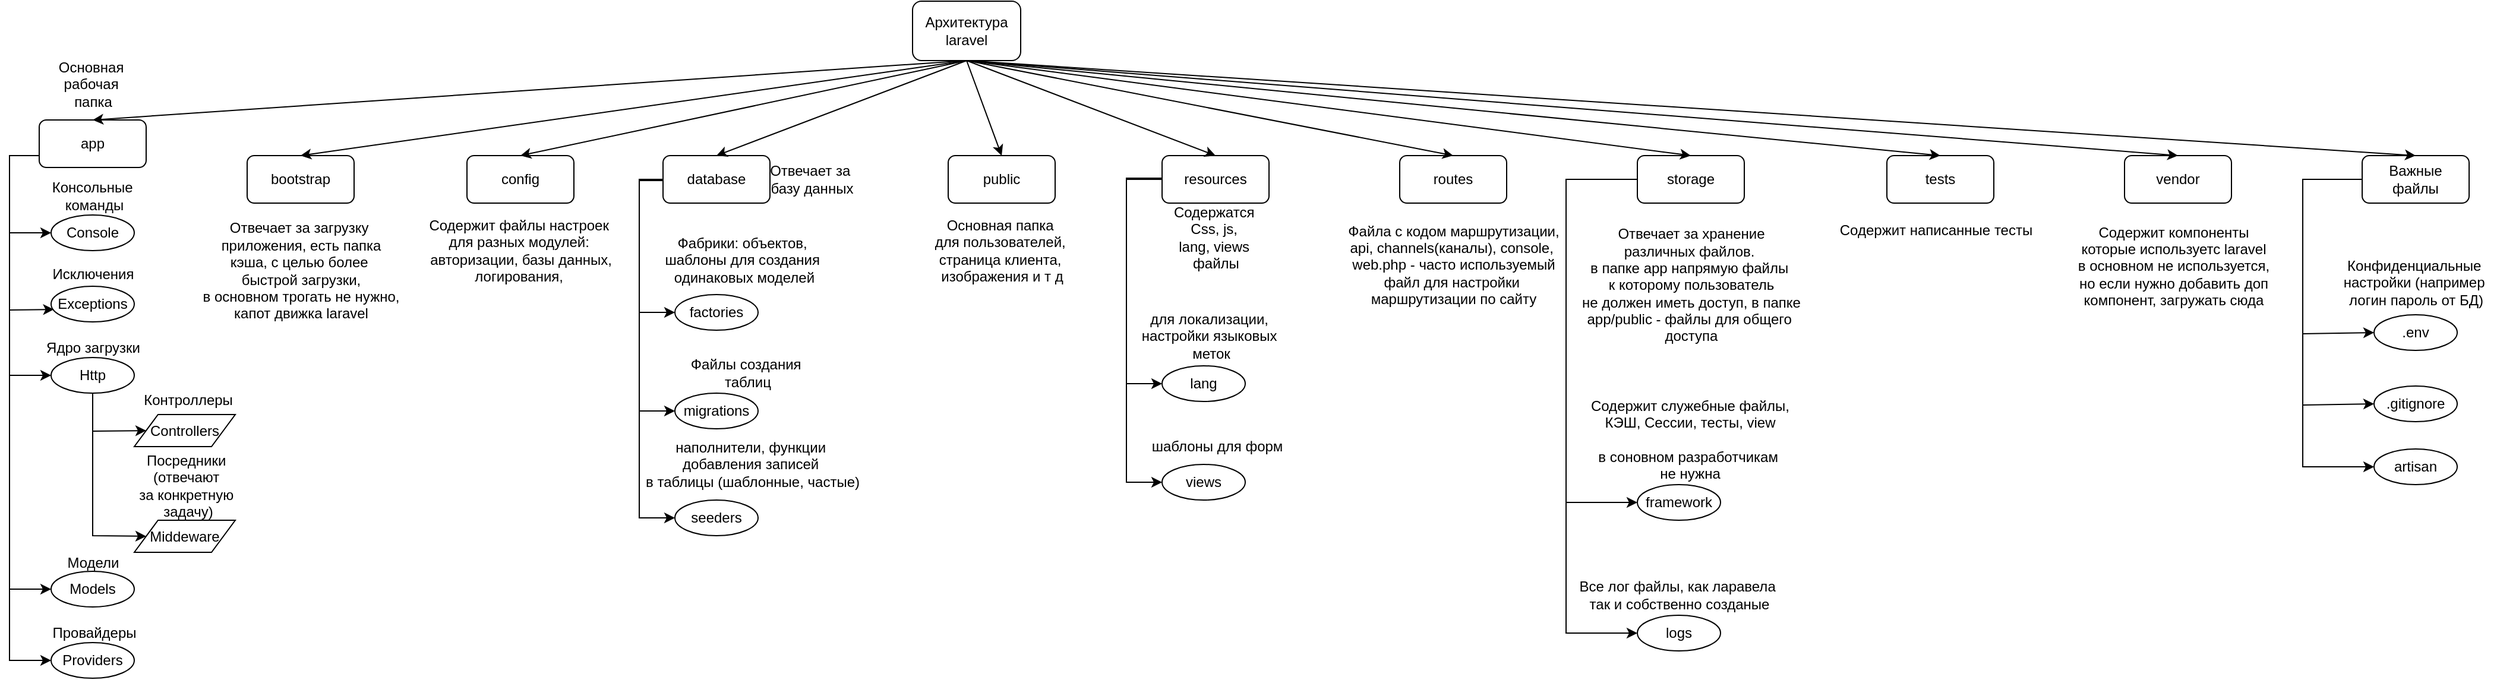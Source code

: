 <mxfile version="24.7.17">
  <diagram name="Страница — 1" id="hL0qGi1R1gpffxT7j02T">
    <mxGraphModel dx="3660" dy="2760" grid="1" gridSize="10" guides="1" tooltips="1" connect="1" arrows="1" fold="1" page="1" pageScale="1" pageWidth="2500" pageHeight="2000" math="0" shadow="0">
      <root>
        <mxCell id="0" />
        <mxCell id="1" parent="0" />
        <mxCell id="d-NMwMrNT_UTwfOjtSoj-1" value="Архитектура laravel" style="rounded=1;whiteSpace=wrap;html=1;rotation=0;" vertex="1" parent="1">
          <mxGeometry x="810" y="20" width="91" height="50" as="geometry" />
        </mxCell>
        <mxCell id="d-NMwMrNT_UTwfOjtSoj-2" value="app" style="rounded=1;whiteSpace=wrap;html=1;" vertex="1" parent="1">
          <mxGeometry x="75" y="120" width="90" height="40" as="geometry" />
        </mxCell>
        <mxCell id="d-NMwMrNT_UTwfOjtSoj-3" value="Основная&amp;nbsp;&lt;div&gt;рабочая&amp;nbsp;&lt;div&gt;папка&lt;/div&gt;&lt;/div&gt;" style="text;html=1;align=center;verticalAlign=middle;resizable=0;points=[];autosize=1;strokeColor=none;fillColor=none;" vertex="1" parent="1">
          <mxGeometry x="80" y="60" width="80" height="60" as="geometry" />
        </mxCell>
        <mxCell id="d-NMwMrNT_UTwfOjtSoj-4" value="Console" style="ellipse;whiteSpace=wrap;html=1;" vertex="1" parent="1">
          <mxGeometry x="85" y="200" width="70" height="30" as="geometry" />
        </mxCell>
        <mxCell id="d-NMwMrNT_UTwfOjtSoj-5" value="Консольные&amp;nbsp;&lt;div&gt;команды&lt;/div&gt;" style="text;html=1;align=center;verticalAlign=middle;resizable=0;points=[];autosize=1;strokeColor=none;fillColor=none;" vertex="1" parent="1">
          <mxGeometry x="76" y="164" width="90" height="40" as="geometry" />
        </mxCell>
        <mxCell id="d-NMwMrNT_UTwfOjtSoj-6" value="Exceptions" style="ellipse;whiteSpace=wrap;html=1;" vertex="1" parent="1">
          <mxGeometry x="85" y="260" width="70" height="30" as="geometry" />
        </mxCell>
        <mxCell id="d-NMwMrNT_UTwfOjtSoj-7" value="Http" style="ellipse;whiteSpace=wrap;html=1;" vertex="1" parent="1">
          <mxGeometry x="85" y="320" width="70" height="30" as="geometry" />
        </mxCell>
        <mxCell id="d-NMwMrNT_UTwfOjtSoj-8" value="Models" style="ellipse;whiteSpace=wrap;html=1;" vertex="1" parent="1">
          <mxGeometry x="85" y="500" width="70" height="30" as="geometry" />
        </mxCell>
        <mxCell id="d-NMwMrNT_UTwfOjtSoj-9" value="Providers" style="ellipse;whiteSpace=wrap;html=1;" vertex="1" parent="1">
          <mxGeometry x="85" y="560" width="70" height="30" as="geometry" />
        </mxCell>
        <mxCell id="d-NMwMrNT_UTwfOjtSoj-10" value="" style="endArrow=classic;html=1;rounded=0;exitX=0;exitY=0.75;exitDx=0;exitDy=0;entryX=0;entryY=0.5;entryDx=0;entryDy=0;" edge="1" parent="1" source="d-NMwMrNT_UTwfOjtSoj-2" target="d-NMwMrNT_UTwfOjtSoj-4">
          <mxGeometry width="50" height="50" relative="1" as="geometry">
            <mxPoint x="30" y="300" as="sourcePoint" />
            <mxPoint x="80" y="250" as="targetPoint" />
            <Array as="points">
              <mxPoint x="50" y="150" />
              <mxPoint x="50" y="215" />
            </Array>
          </mxGeometry>
        </mxCell>
        <mxCell id="d-NMwMrNT_UTwfOjtSoj-11" value="" style="endArrow=classic;html=1;rounded=0;exitX=0;exitY=0.75;exitDx=0;exitDy=0;entryX=0.033;entryY=0.652;entryDx=0;entryDy=0;entryPerimeter=0;" edge="1" parent="1" source="d-NMwMrNT_UTwfOjtSoj-2" target="d-NMwMrNT_UTwfOjtSoj-6">
          <mxGeometry width="50" height="50" relative="1" as="geometry">
            <mxPoint x="50" y="210" as="sourcePoint" />
            <mxPoint x="80" y="250" as="targetPoint" />
            <Array as="points">
              <mxPoint x="50" y="150" />
              <mxPoint x="50" y="280" />
            </Array>
          </mxGeometry>
        </mxCell>
        <mxCell id="d-NMwMrNT_UTwfOjtSoj-12" value="" style="endArrow=classic;html=1;rounded=0;exitX=0;exitY=0.75;exitDx=0;exitDy=0;entryX=0;entryY=0.5;entryDx=0;entryDy=0;" edge="1" parent="1" target="d-NMwMrNT_UTwfOjtSoj-7">
          <mxGeometry width="50" height="50" relative="1" as="geometry">
            <mxPoint x="75" y="150" as="sourcePoint" />
            <mxPoint x="87" y="280" as="targetPoint" />
            <Array as="points">
              <mxPoint x="50" y="150" />
              <mxPoint x="50" y="280" />
              <mxPoint x="50" y="335" />
            </Array>
          </mxGeometry>
        </mxCell>
        <mxCell id="d-NMwMrNT_UTwfOjtSoj-13" value="" style="endArrow=classic;html=1;rounded=0;exitX=0;exitY=0.75;exitDx=0;exitDy=0;entryX=0;entryY=0.5;entryDx=0;entryDy=0;" edge="1" parent="1" target="d-NMwMrNT_UTwfOjtSoj-8">
          <mxGeometry width="50" height="50" relative="1" as="geometry">
            <mxPoint x="75" y="150" as="sourcePoint" />
            <mxPoint x="85" y="335" as="targetPoint" />
            <Array as="points">
              <mxPoint x="50" y="150" />
              <mxPoint x="50" y="280" />
              <mxPoint x="50" y="335" />
              <mxPoint x="50" y="395" />
              <mxPoint x="50" y="515" />
            </Array>
          </mxGeometry>
        </mxCell>
        <mxCell id="d-NMwMrNT_UTwfOjtSoj-14" value="" style="endArrow=classic;html=1;rounded=0;exitX=0;exitY=0.75;exitDx=0;exitDy=0;entryX=0;entryY=0.5;entryDx=0;entryDy=0;" edge="1" parent="1" target="d-NMwMrNT_UTwfOjtSoj-9">
          <mxGeometry width="50" height="50" relative="1" as="geometry">
            <mxPoint x="75" y="150" as="sourcePoint" />
            <mxPoint x="85" y="335" as="targetPoint" />
            <Array as="points">
              <mxPoint x="50" y="150" />
              <mxPoint x="50" y="280" />
              <mxPoint x="50" y="335" />
              <mxPoint x="50" y="575" />
            </Array>
          </mxGeometry>
        </mxCell>
        <mxCell id="d-NMwMrNT_UTwfOjtSoj-16" value="" style="endArrow=classic;html=1;rounded=0;exitX=0.5;exitY=1;exitDx=0;exitDy=0;entryX=0.5;entryY=0;entryDx=0;entryDy=0;" edge="1" parent="1" source="d-NMwMrNT_UTwfOjtSoj-1" target="d-NMwMrNT_UTwfOjtSoj-2">
          <mxGeometry width="50" height="50" relative="1" as="geometry">
            <mxPoint x="90" y="310" as="sourcePoint" />
            <mxPoint x="140" y="260" as="targetPoint" />
          </mxGeometry>
        </mxCell>
        <mxCell id="d-NMwMrNT_UTwfOjtSoj-17" value="Исключения" style="text;html=1;align=center;verticalAlign=middle;resizable=0;points=[];autosize=1;strokeColor=none;fillColor=none;" vertex="1" parent="1">
          <mxGeometry x="75" y="235" width="90" height="30" as="geometry" />
        </mxCell>
        <mxCell id="d-NMwMrNT_UTwfOjtSoj-18" value="Ядро загрузки" style="text;html=1;align=center;verticalAlign=middle;resizable=0;points=[];autosize=1;strokeColor=none;fillColor=none;" vertex="1" parent="1">
          <mxGeometry x="70" y="297" width="100" height="30" as="geometry" />
        </mxCell>
        <mxCell id="d-NMwMrNT_UTwfOjtSoj-19" value="Модели" style="text;html=1;align=center;verticalAlign=middle;resizable=0;points=[];autosize=1;strokeColor=none;fillColor=none;" vertex="1" parent="1">
          <mxGeometry x="90" y="478" width="60" height="30" as="geometry" />
        </mxCell>
        <mxCell id="d-NMwMrNT_UTwfOjtSoj-20" value="Провайдеры" style="text;html=1;align=center;verticalAlign=middle;resizable=0;points=[];autosize=1;strokeColor=none;fillColor=none;" vertex="1" parent="1">
          <mxGeometry x="76" y="537" width="90" height="30" as="geometry" />
        </mxCell>
        <mxCell id="d-NMwMrNT_UTwfOjtSoj-21" value="Controllers" style="shape=parallelogram;perimeter=parallelogramPerimeter;whiteSpace=wrap;html=1;fixedSize=1;" vertex="1" parent="1">
          <mxGeometry x="155" y="368" width="85" height="27" as="geometry" />
        </mxCell>
        <mxCell id="d-NMwMrNT_UTwfOjtSoj-22" value="Middeware" style="shape=parallelogram;perimeter=parallelogramPerimeter;whiteSpace=wrap;html=1;fixedSize=1;" vertex="1" parent="1">
          <mxGeometry x="155" y="457" width="85" height="27" as="geometry" />
        </mxCell>
        <mxCell id="d-NMwMrNT_UTwfOjtSoj-23" value="Контроллеры" style="text;html=1;align=center;verticalAlign=middle;resizable=0;points=[];autosize=1;strokeColor=none;fillColor=none;" vertex="1" parent="1">
          <mxGeometry x="155" y="341" width="90" height="30" as="geometry" />
        </mxCell>
        <mxCell id="d-NMwMrNT_UTwfOjtSoj-24" value="Посредники&amp;nbsp;&lt;div&gt;(отвечают&amp;nbsp;&lt;/div&gt;&lt;div&gt;за конкретную&amp;nbsp;&lt;/div&gt;&lt;div&gt;задачу)&lt;/div&gt;" style="text;html=1;align=center;verticalAlign=middle;resizable=0;points=[];autosize=1;strokeColor=none;fillColor=none;" vertex="1" parent="1">
          <mxGeometry x="150" y="393" width="100" height="70" as="geometry" />
        </mxCell>
        <mxCell id="d-NMwMrNT_UTwfOjtSoj-25" value="" style="endArrow=classic;html=1;rounded=0;exitX=0.5;exitY=1;exitDx=0;exitDy=0;entryX=0;entryY=0.5;entryDx=0;entryDy=0;" edge="1" parent="1" source="d-NMwMrNT_UTwfOjtSoj-7" target="d-NMwMrNT_UTwfOjtSoj-21">
          <mxGeometry width="50" height="50" relative="1" as="geometry">
            <mxPoint x="90" y="310" as="sourcePoint" />
            <mxPoint x="140" y="260" as="targetPoint" />
            <Array as="points">
              <mxPoint x="120" y="382" />
            </Array>
          </mxGeometry>
        </mxCell>
        <mxCell id="d-NMwMrNT_UTwfOjtSoj-26" value="" style="endArrow=classic;html=1;rounded=0;entryX=0;entryY=0.5;entryDx=0;entryDy=0;" edge="1" parent="1" target="d-NMwMrNT_UTwfOjtSoj-22">
          <mxGeometry width="50" height="50" relative="1" as="geometry">
            <mxPoint x="120" y="350" as="sourcePoint" />
            <mxPoint x="175" y="392" as="targetPoint" />
            <Array as="points">
              <mxPoint x="120" y="470" />
            </Array>
          </mxGeometry>
        </mxCell>
        <mxCell id="d-NMwMrNT_UTwfOjtSoj-27" value="bootstrap" style="rounded=1;whiteSpace=wrap;html=1;" vertex="1" parent="1">
          <mxGeometry x="250" y="150" width="90" height="40" as="geometry" />
        </mxCell>
        <mxCell id="d-NMwMrNT_UTwfOjtSoj-28" value="Отвечает за загрузку&amp;nbsp;&lt;div&gt;приложения, есть папка&lt;/div&gt;&lt;div&gt;кэша, с целью более&amp;nbsp;&lt;/div&gt;&lt;div&gt;быстрой загрузки,&lt;/div&gt;&lt;div&gt;в основном трогать не нужно,&lt;/div&gt;&lt;div&gt;капот движка laravel&lt;/div&gt;" style="text;html=1;align=center;verticalAlign=middle;resizable=0;points=[];autosize=1;strokeColor=none;fillColor=none;" vertex="1" parent="1">
          <mxGeometry x="205" y="197" width="180" height="100" as="geometry" />
        </mxCell>
        <mxCell id="d-NMwMrNT_UTwfOjtSoj-29" value="" style="endArrow=classic;html=1;rounded=0;exitX=0.5;exitY=1;exitDx=0;exitDy=0;entryX=0.5;entryY=0;entryDx=0;entryDy=0;" edge="1" parent="1" source="d-NMwMrNT_UTwfOjtSoj-1" target="d-NMwMrNT_UTwfOjtSoj-27">
          <mxGeometry width="50" height="50" relative="1" as="geometry">
            <mxPoint x="90" y="310" as="sourcePoint" />
            <mxPoint x="140" y="260" as="targetPoint" />
          </mxGeometry>
        </mxCell>
        <mxCell id="d-NMwMrNT_UTwfOjtSoj-30" value="config" style="rounded=1;whiteSpace=wrap;html=1;" vertex="1" parent="1">
          <mxGeometry x="435" y="150" width="90" height="40" as="geometry" />
        </mxCell>
        <mxCell id="d-NMwMrNT_UTwfOjtSoj-31" value="" style="endArrow=classic;html=1;rounded=0;exitX=0.5;exitY=1;exitDx=0;exitDy=0;entryX=0.5;entryY=0;entryDx=0;entryDy=0;" edge="1" parent="1" source="d-NMwMrNT_UTwfOjtSoj-1" target="d-NMwMrNT_UTwfOjtSoj-30">
          <mxGeometry width="50" height="50" relative="1" as="geometry">
            <mxPoint x="90" y="130" as="sourcePoint" />
            <mxPoint x="140" y="80" as="targetPoint" />
          </mxGeometry>
        </mxCell>
        <mxCell id="d-NMwMrNT_UTwfOjtSoj-32" value="Содержит файлы настроек&amp;nbsp;&lt;div&gt;для разных модулей:&amp;nbsp;&lt;/div&gt;&lt;div&gt;авторизации, базы данных,&lt;/div&gt;&lt;div&gt;логирования,&amp;nbsp;&lt;/div&gt;" style="text;html=1;align=center;verticalAlign=middle;resizable=0;points=[];autosize=1;strokeColor=none;fillColor=none;" vertex="1" parent="1">
          <mxGeometry x="400" y="195" width="160" height="70" as="geometry" />
        </mxCell>
        <mxCell id="d-NMwMrNT_UTwfOjtSoj-33" value="database" style="rounded=1;whiteSpace=wrap;html=1;" vertex="1" parent="1">
          <mxGeometry x="600" y="150" width="90" height="40" as="geometry" />
        </mxCell>
        <mxCell id="d-NMwMrNT_UTwfOjtSoj-34" value="" style="endArrow=classic;html=1;rounded=0;exitX=0.5;exitY=1;exitDx=0;exitDy=0;entryX=0.5;entryY=0;entryDx=0;entryDy=0;" edge="1" parent="1" source="d-NMwMrNT_UTwfOjtSoj-1" target="d-NMwMrNT_UTwfOjtSoj-33">
          <mxGeometry width="50" height="50" relative="1" as="geometry">
            <mxPoint x="480" y="180" as="sourcePoint" />
            <mxPoint x="530" y="130" as="targetPoint" />
          </mxGeometry>
        </mxCell>
        <mxCell id="d-NMwMrNT_UTwfOjtSoj-35" value="Отвечает за&amp;nbsp;&lt;div&gt;базу данных&lt;/div&gt;" style="text;html=1;align=center;verticalAlign=middle;resizable=0;points=[];autosize=1;strokeColor=none;fillColor=none;" vertex="1" parent="1">
          <mxGeometry x="680" y="150" width="90" height="40" as="geometry" />
        </mxCell>
        <mxCell id="d-NMwMrNT_UTwfOjtSoj-37" value="factories" style="ellipse;whiteSpace=wrap;html=1;" vertex="1" parent="1">
          <mxGeometry x="610" y="267" width="70" height="30" as="geometry" />
        </mxCell>
        <mxCell id="d-NMwMrNT_UTwfOjtSoj-38" value="migrations" style="ellipse;whiteSpace=wrap;html=1;" vertex="1" parent="1">
          <mxGeometry x="610" y="350" width="70" height="30" as="geometry" />
        </mxCell>
        <mxCell id="d-NMwMrNT_UTwfOjtSoj-40" value="Фабрики: объектов,&amp;nbsp;&lt;div&gt;шаблоны для создания&amp;nbsp;&lt;/div&gt;&lt;div&gt;од&lt;span style=&quot;background-color: initial;&quot;&gt;инаковых моделей&lt;/span&gt;&lt;/div&gt;" style="text;html=1;align=center;verticalAlign=middle;resizable=0;points=[];autosize=1;strokeColor=none;fillColor=none;" vertex="1" parent="1">
          <mxGeometry x="598" y="208" width="140" height="60" as="geometry" />
        </mxCell>
        <mxCell id="d-NMwMrNT_UTwfOjtSoj-41" value="Файлы создания&amp;nbsp;&lt;div&gt;таблиц&lt;/div&gt;" style="text;html=1;align=center;verticalAlign=middle;resizable=0;points=[];autosize=1;strokeColor=none;fillColor=none;" vertex="1" parent="1">
          <mxGeometry x="616" y="313" width="110" height="40" as="geometry" />
        </mxCell>
        <mxCell id="d-NMwMrNT_UTwfOjtSoj-42" value="&lt;div&gt;&lt;span style=&quot;background-color: initial;&quot;&gt;seeders&lt;/span&gt;&lt;br&gt;&lt;/div&gt;" style="ellipse;whiteSpace=wrap;html=1;" vertex="1" parent="1">
          <mxGeometry x="610" y="440" width="70" height="30" as="geometry" />
        </mxCell>
        <mxCell id="d-NMwMrNT_UTwfOjtSoj-43" value="наполнители, функции&amp;nbsp;&lt;div&gt;добавления записей&amp;nbsp;&lt;/div&gt;&lt;div&gt;в таблицы (шаблонные, частые)&lt;/div&gt;" style="text;html=1;align=center;verticalAlign=middle;resizable=0;points=[];autosize=1;strokeColor=none;fillColor=none;" vertex="1" parent="1">
          <mxGeometry x="580" y="380" width="190" height="60" as="geometry" />
        </mxCell>
        <mxCell id="d-NMwMrNT_UTwfOjtSoj-44" value="" style="endArrow=classic;html=1;rounded=0;exitX=0;exitY=0.5;exitDx=0;exitDy=0;entryX=0;entryY=0.5;entryDx=0;entryDy=0;" edge="1" parent="1" source="d-NMwMrNT_UTwfOjtSoj-33" target="d-NMwMrNT_UTwfOjtSoj-37">
          <mxGeometry width="50" height="50" relative="1" as="geometry">
            <mxPoint x="596" y="170" as="sourcePoint" />
            <mxPoint x="606" y="235" as="targetPoint" />
            <Array as="points">
              <mxPoint x="580" y="170" />
              <mxPoint x="580" y="282" />
            </Array>
          </mxGeometry>
        </mxCell>
        <mxCell id="d-NMwMrNT_UTwfOjtSoj-45" value="" style="endArrow=classic;html=1;rounded=0;entryX=0;entryY=0.5;entryDx=0;entryDy=0;" edge="1" parent="1" target="d-NMwMrNT_UTwfOjtSoj-38">
          <mxGeometry width="50" height="50" relative="1" as="geometry">
            <mxPoint x="600" y="170" as="sourcePoint" />
            <mxPoint x="610" y="286" as="targetPoint" />
            <Array as="points">
              <mxPoint x="580" y="170" />
              <mxPoint x="580" y="365" />
            </Array>
          </mxGeometry>
        </mxCell>
        <mxCell id="d-NMwMrNT_UTwfOjtSoj-46" value="" style="endArrow=classic;html=1;rounded=0;entryX=0;entryY=0.5;entryDx=0;entryDy=0;" edge="1" parent="1" target="d-NMwMrNT_UTwfOjtSoj-42">
          <mxGeometry width="50" height="50" relative="1" as="geometry">
            <mxPoint x="600" y="171" as="sourcePoint" />
            <mxPoint x="610" y="366" as="targetPoint" />
            <Array as="points">
              <mxPoint x="580" y="171" />
              <mxPoint x="580" y="455" />
            </Array>
          </mxGeometry>
        </mxCell>
        <mxCell id="d-NMwMrNT_UTwfOjtSoj-47" value="public" style="rounded=1;whiteSpace=wrap;html=1;" vertex="1" parent="1">
          <mxGeometry x="840" y="150" width="90" height="40" as="geometry" />
        </mxCell>
        <mxCell id="d-NMwMrNT_UTwfOjtSoj-48" value="Основная папка&amp;nbsp;&lt;div&gt;для пользователей,&amp;nbsp;&lt;/div&gt;&lt;div&gt;страница клиента,&amp;nbsp;&lt;/div&gt;&lt;div&gt;изображения и т д&lt;/div&gt;" style="text;html=1;align=center;verticalAlign=middle;resizable=0;points=[];autosize=1;strokeColor=none;fillColor=none;" vertex="1" parent="1">
          <mxGeometry x="825" y="195" width="120" height="70" as="geometry" />
        </mxCell>
        <mxCell id="d-NMwMrNT_UTwfOjtSoj-49" value="" style="endArrow=classic;html=1;rounded=0;exitX=0.5;exitY=1;exitDx=0;exitDy=0;entryX=0.5;entryY=0;entryDx=0;entryDy=0;" edge="1" parent="1" source="d-NMwMrNT_UTwfOjtSoj-1" target="d-NMwMrNT_UTwfOjtSoj-47">
          <mxGeometry width="50" height="50" relative="1" as="geometry">
            <mxPoint x="536" y="80" as="sourcePoint" />
            <mxPoint x="655" y="160" as="targetPoint" />
          </mxGeometry>
        </mxCell>
        <mxCell id="d-NMwMrNT_UTwfOjtSoj-50" value="resources" style="rounded=1;whiteSpace=wrap;html=1;" vertex="1" parent="1">
          <mxGeometry x="1020" y="150" width="90" height="40" as="geometry" />
        </mxCell>
        <mxCell id="d-NMwMrNT_UTwfOjtSoj-51" value="Содержатся&amp;nbsp;&lt;div&gt;Css, js,&amp;nbsp;&lt;/div&gt;&lt;div&gt;lang, views&amp;nbsp;&lt;/div&gt;&lt;div&gt;файлы&lt;/div&gt;" style="text;html=1;align=center;verticalAlign=middle;resizable=0;points=[];autosize=1;strokeColor=none;fillColor=none;" vertex="1" parent="1">
          <mxGeometry x="1020" y="184" width="90" height="70" as="geometry" />
        </mxCell>
        <mxCell id="d-NMwMrNT_UTwfOjtSoj-53" value="lang" style="ellipse;whiteSpace=wrap;html=1;" vertex="1" parent="1">
          <mxGeometry x="1020" y="327" width="70" height="30" as="geometry" />
        </mxCell>
        <mxCell id="d-NMwMrNT_UTwfOjtSoj-54" value="для локализации,&amp;nbsp;&lt;div&gt;настройки языковых&amp;nbsp;&lt;/div&gt;&lt;div&gt;меток&lt;/div&gt;" style="text;html=1;align=center;verticalAlign=middle;resizable=0;points=[];autosize=1;strokeColor=none;fillColor=none;" vertex="1" parent="1">
          <mxGeometry x="996" y="272" width="130" height="60" as="geometry" />
        </mxCell>
        <mxCell id="d-NMwMrNT_UTwfOjtSoj-55" value="views" style="ellipse;whiteSpace=wrap;html=1;" vertex="1" parent="1">
          <mxGeometry x="1020" y="410" width="70" height="30" as="geometry" />
        </mxCell>
        <mxCell id="d-NMwMrNT_UTwfOjtSoj-56" value="шаблоны для форм" style="text;html=1;align=center;verticalAlign=middle;resizable=0;points=[];autosize=1;strokeColor=none;fillColor=none;" vertex="1" parent="1">
          <mxGeometry x="1006" y="380" width="120" height="30" as="geometry" />
        </mxCell>
        <mxCell id="d-NMwMrNT_UTwfOjtSoj-57" value="" style="endArrow=classic;html=1;rounded=0;exitX=0;exitY=0.5;exitDx=0;exitDy=0;entryX=0;entryY=0.5;entryDx=0;entryDy=0;" edge="1" parent="1" source="d-NMwMrNT_UTwfOjtSoj-50" target="d-NMwMrNT_UTwfOjtSoj-53">
          <mxGeometry width="50" height="50" relative="1" as="geometry">
            <mxPoint x="810" y="180" as="sourcePoint" />
            <mxPoint x="860" y="130" as="targetPoint" />
            <Array as="points">
              <mxPoint x="990" y="170" />
              <mxPoint x="990" y="342" />
            </Array>
          </mxGeometry>
        </mxCell>
        <mxCell id="d-NMwMrNT_UTwfOjtSoj-58" value="" style="endArrow=classic;html=1;rounded=0;exitX=0;exitY=0.5;exitDx=0;exitDy=0;entryX=0;entryY=0.5;entryDx=0;entryDy=0;" edge="1" parent="1" target="d-NMwMrNT_UTwfOjtSoj-55">
          <mxGeometry width="50" height="50" relative="1" as="geometry">
            <mxPoint x="1020" y="169" as="sourcePoint" />
            <mxPoint x="1020" y="341" as="targetPoint" />
            <Array as="points">
              <mxPoint x="990" y="169" />
              <mxPoint x="990" y="425" />
            </Array>
          </mxGeometry>
        </mxCell>
        <mxCell id="d-NMwMrNT_UTwfOjtSoj-59" value="" style="endArrow=classic;html=1;rounded=0;exitX=0.5;exitY=1;exitDx=0;exitDy=0;entryX=0.5;entryY=0;entryDx=0;entryDy=0;" edge="1" parent="1" source="d-NMwMrNT_UTwfOjtSoj-1" target="d-NMwMrNT_UTwfOjtSoj-50">
          <mxGeometry width="50" height="50" relative="1" as="geometry">
            <mxPoint x="810" y="180" as="sourcePoint" />
            <mxPoint x="860" y="130" as="targetPoint" />
          </mxGeometry>
        </mxCell>
        <mxCell id="d-NMwMrNT_UTwfOjtSoj-60" value="routes" style="rounded=1;whiteSpace=wrap;html=1;" vertex="1" parent="1">
          <mxGeometry x="1220" y="150" width="90" height="40" as="geometry" />
        </mxCell>
        <mxCell id="d-NMwMrNT_UTwfOjtSoj-61" value="Файла с кодом маршрутизации,&lt;div&gt;api, channels(каналы), console,&amp;nbsp;&lt;/div&gt;&lt;div&gt;web.php - часто используемый&lt;/div&gt;&lt;div&gt;файл для настройки&amp;nbsp;&lt;/div&gt;&lt;div&gt;маршрутизации по сайту&lt;/div&gt;" style="text;html=1;align=center;verticalAlign=middle;resizable=0;points=[];autosize=1;strokeColor=none;fillColor=none;" vertex="1" parent="1">
          <mxGeometry x="1170" y="197" width="190" height="90" as="geometry" />
        </mxCell>
        <mxCell id="d-NMwMrNT_UTwfOjtSoj-62" value="" style="endArrow=classic;html=1;rounded=0;exitX=0.5;exitY=1;exitDx=0;exitDy=0;entryX=0.5;entryY=0;entryDx=0;entryDy=0;" edge="1" parent="1" source="d-NMwMrNT_UTwfOjtSoj-1" target="d-NMwMrNT_UTwfOjtSoj-60">
          <mxGeometry width="50" height="50" relative="1" as="geometry">
            <mxPoint x="860" y="250" as="sourcePoint" />
            <mxPoint x="910" y="200" as="targetPoint" />
          </mxGeometry>
        </mxCell>
        <mxCell id="d-NMwMrNT_UTwfOjtSoj-63" value="storage" style="rounded=1;whiteSpace=wrap;html=1;" vertex="1" parent="1">
          <mxGeometry x="1420" y="150" width="90" height="40" as="geometry" />
        </mxCell>
        <mxCell id="d-NMwMrNT_UTwfOjtSoj-64" value="Отвечает за хранение&lt;div&gt;различных файлов.&amp;nbsp;&lt;/div&gt;&lt;div&gt;в папке app напрямую файлы&amp;nbsp;&lt;/div&gt;&lt;div&gt;к которому пользователь&lt;/div&gt;&lt;div&gt;не должен иметь доступ, в папке&lt;/div&gt;&lt;div&gt;app/public - файлы для общего&amp;nbsp;&lt;/div&gt;&lt;div&gt;доступа&lt;/div&gt;" style="text;html=1;align=center;verticalAlign=middle;resizable=0;points=[];autosize=1;strokeColor=none;fillColor=none;" vertex="1" parent="1">
          <mxGeometry x="1370" y="204" width="190" height="110" as="geometry" />
        </mxCell>
        <mxCell id="d-NMwMrNT_UTwfOjtSoj-65" value="" style="endArrow=classic;html=1;rounded=0;exitX=0.5;exitY=1;exitDx=0;exitDy=0;entryX=0.5;entryY=0;entryDx=0;entryDy=0;" edge="1" parent="1" source="d-NMwMrNT_UTwfOjtSoj-1" target="d-NMwMrNT_UTwfOjtSoj-63">
          <mxGeometry width="50" height="50" relative="1" as="geometry">
            <mxPoint x="1340" y="130" as="sourcePoint" />
            <mxPoint x="1390" y="80" as="targetPoint" />
          </mxGeometry>
        </mxCell>
        <mxCell id="d-NMwMrNT_UTwfOjtSoj-68" value="Содержит служебные файлы,&lt;div&gt;КЭШ, Сессии, тесты, view&lt;/div&gt;&lt;div&gt;&lt;br&gt;&lt;/div&gt;&lt;div&gt;в соновном разработчикам&amp;nbsp;&lt;/div&gt;&lt;div&gt;не нужна&lt;/div&gt;" style="text;html=1;align=center;verticalAlign=middle;resizable=0;points=[];autosize=1;strokeColor=none;fillColor=none;" vertex="1" parent="1">
          <mxGeometry x="1379" y="344" width="170" height="90" as="geometry" />
        </mxCell>
        <mxCell id="d-NMwMrNT_UTwfOjtSoj-70" value="Все лог файлы, как ларавела&amp;nbsp;&lt;div&gt;так и собственно созданые&lt;/div&gt;" style="text;html=1;align=center;verticalAlign=middle;resizable=0;points=[];autosize=1;strokeColor=none;fillColor=none;" vertex="1" parent="1">
          <mxGeometry x="1370" y="500" width="170" height="40" as="geometry" />
        </mxCell>
        <mxCell id="d-NMwMrNT_UTwfOjtSoj-71" value="framework" style="ellipse;whiteSpace=wrap;html=1;" vertex="1" parent="1">
          <mxGeometry x="1420" y="427" width="70" height="30" as="geometry" />
        </mxCell>
        <mxCell id="d-NMwMrNT_UTwfOjtSoj-72" value="logs" style="ellipse;whiteSpace=wrap;html=1;" vertex="1" parent="1">
          <mxGeometry x="1420" y="537" width="70" height="30" as="geometry" />
        </mxCell>
        <mxCell id="d-NMwMrNT_UTwfOjtSoj-73" value="" style="endArrow=classic;html=1;rounded=0;exitX=0;exitY=0.5;exitDx=0;exitDy=0;entryX=0;entryY=0.5;entryDx=0;entryDy=0;" edge="1" parent="1" source="d-NMwMrNT_UTwfOjtSoj-63" target="d-NMwMrNT_UTwfOjtSoj-71">
          <mxGeometry width="50" height="50" relative="1" as="geometry">
            <mxPoint x="1480" y="340" as="sourcePoint" />
            <mxPoint x="1530" y="290" as="targetPoint" />
            <Array as="points">
              <mxPoint x="1360" y="170" />
              <mxPoint x="1360" y="442" />
            </Array>
          </mxGeometry>
        </mxCell>
        <mxCell id="d-NMwMrNT_UTwfOjtSoj-74" value="" style="endArrow=classic;html=1;rounded=0;exitX=0;exitY=0.5;exitDx=0;exitDy=0;entryX=0;entryY=0.5;entryDx=0;entryDy=0;" edge="1" parent="1" target="d-NMwMrNT_UTwfOjtSoj-72">
          <mxGeometry width="50" height="50" relative="1" as="geometry">
            <mxPoint x="1420" y="170" as="sourcePoint" />
            <mxPoint x="1420" y="442" as="targetPoint" />
            <Array as="points">
              <mxPoint x="1360" y="170" />
              <mxPoint x="1360" y="552" />
            </Array>
          </mxGeometry>
        </mxCell>
        <mxCell id="d-NMwMrNT_UTwfOjtSoj-75" value="tests" style="rounded=1;whiteSpace=wrap;html=1;" vertex="1" parent="1">
          <mxGeometry x="1630" y="150" width="90" height="40" as="geometry" />
        </mxCell>
        <mxCell id="d-NMwMrNT_UTwfOjtSoj-77" value="Содержит написанные тесты" style="text;html=1;align=center;verticalAlign=middle;resizable=0;points=[];autosize=1;strokeColor=none;fillColor=none;" vertex="1" parent="1">
          <mxGeometry x="1586" y="198" width="170" height="30" as="geometry" />
        </mxCell>
        <mxCell id="d-NMwMrNT_UTwfOjtSoj-78" value="vendor" style="rounded=1;whiteSpace=wrap;html=1;" vertex="1" parent="1">
          <mxGeometry x="1830" y="150" width="90" height="40" as="geometry" />
        </mxCell>
        <mxCell id="d-NMwMrNT_UTwfOjtSoj-79" value="Содержит компоненты&lt;div&gt;которые используетс laravel&lt;/div&gt;&lt;div&gt;в основном не используется,&lt;/div&gt;&lt;div&gt;но если нужно добавить доп&lt;/div&gt;&lt;div&gt;компонент, загружать сюда&lt;/div&gt;" style="text;html=1;align=center;verticalAlign=middle;resizable=0;points=[];autosize=1;strokeColor=none;fillColor=none;" vertex="1" parent="1">
          <mxGeometry x="1786" y="198" width="170" height="90" as="geometry" />
        </mxCell>
        <mxCell id="d-NMwMrNT_UTwfOjtSoj-80" value="" style="endArrow=classic;html=1;rounded=0;exitX=0.5;exitY=1;exitDx=0;exitDy=0;entryX=0.5;entryY=0;entryDx=0;entryDy=0;" edge="1" parent="1" source="d-NMwMrNT_UTwfOjtSoj-1" target="d-NMwMrNT_UTwfOjtSoj-75">
          <mxGeometry width="50" height="50" relative="1" as="geometry">
            <mxPoint x="866" y="80" as="sourcePoint" />
            <mxPoint x="1475" y="160" as="targetPoint" />
          </mxGeometry>
        </mxCell>
        <mxCell id="d-NMwMrNT_UTwfOjtSoj-81" value="" style="endArrow=classic;html=1;rounded=0;exitX=0.5;exitY=1;exitDx=0;exitDy=0;entryX=0.5;entryY=0;entryDx=0;entryDy=0;" edge="1" parent="1" source="d-NMwMrNT_UTwfOjtSoj-1" target="d-NMwMrNT_UTwfOjtSoj-78">
          <mxGeometry width="50" height="50" relative="1" as="geometry">
            <mxPoint x="866" y="80" as="sourcePoint" />
            <mxPoint x="1685" y="160" as="targetPoint" />
          </mxGeometry>
        </mxCell>
        <mxCell id="d-NMwMrNT_UTwfOjtSoj-82" value="Важные&lt;div&gt;файлы&lt;/div&gt;" style="rounded=1;whiteSpace=wrap;html=1;" vertex="1" parent="1">
          <mxGeometry x="2030" y="150" width="90" height="40" as="geometry" />
        </mxCell>
        <mxCell id="d-NMwMrNT_UTwfOjtSoj-83" value=".env" style="ellipse;whiteSpace=wrap;html=1;" vertex="1" parent="1">
          <mxGeometry x="2040" y="284" width="70" height="30" as="geometry" />
        </mxCell>
        <mxCell id="d-NMwMrNT_UTwfOjtSoj-84" value=".gitignore" style="ellipse;whiteSpace=wrap;html=1;" vertex="1" parent="1">
          <mxGeometry x="2040" y="344" width="70" height="30" as="geometry" />
        </mxCell>
        <mxCell id="d-NMwMrNT_UTwfOjtSoj-85" value="Конфиденциальные&amp;nbsp;&lt;div&gt;настройки (например&amp;nbsp;&lt;/div&gt;&lt;div&gt;логин пароль от БД)&lt;/div&gt;" style="text;html=1;align=center;verticalAlign=middle;resizable=0;points=[];autosize=1;strokeColor=none;fillColor=none;" vertex="1" parent="1">
          <mxGeometry x="2005" y="227" width="140" height="60" as="geometry" />
        </mxCell>
        <mxCell id="d-NMwMrNT_UTwfOjtSoj-86" value="artisan" style="ellipse;whiteSpace=wrap;html=1;" vertex="1" parent="1">
          <mxGeometry x="2040" y="397" width="70" height="30" as="geometry" />
        </mxCell>
        <mxCell id="d-NMwMrNT_UTwfOjtSoj-87" value="" style="endArrow=classic;html=1;rounded=0;exitX=0;exitY=0.5;exitDx=0;exitDy=0;entryX=0;entryY=0.5;entryDx=0;entryDy=0;" edge="1" parent="1" source="d-NMwMrNT_UTwfOjtSoj-82" target="d-NMwMrNT_UTwfOjtSoj-83">
          <mxGeometry width="50" height="50" relative="1" as="geometry">
            <mxPoint x="2020" y="178" as="sourcePoint" />
            <mxPoint x="2020" y="450" as="targetPoint" />
            <Array as="points">
              <mxPoint x="1980" y="170" />
              <mxPoint x="1980" y="300" />
            </Array>
          </mxGeometry>
        </mxCell>
        <mxCell id="d-NMwMrNT_UTwfOjtSoj-88" value="" style="endArrow=classic;html=1;rounded=0;entryX=0;entryY=0.5;entryDx=0;entryDy=0;" edge="1" parent="1" target="d-NMwMrNT_UTwfOjtSoj-84">
          <mxGeometry width="50" height="50" relative="1" as="geometry">
            <mxPoint x="2030" y="170" as="sourcePoint" />
            <mxPoint x="2020" y="560" as="targetPoint" />
            <Array as="points">
              <mxPoint x="1980" y="170" />
              <mxPoint x="1980" y="360" />
            </Array>
          </mxGeometry>
        </mxCell>
        <mxCell id="d-NMwMrNT_UTwfOjtSoj-90" value="" style="endArrow=classic;html=1;rounded=0;entryX=0;entryY=0.5;entryDx=0;entryDy=0;" edge="1" parent="1" target="d-NMwMrNT_UTwfOjtSoj-86">
          <mxGeometry width="50" height="50" relative="1" as="geometry">
            <mxPoint x="2030" y="170" as="sourcePoint" />
            <mxPoint x="2040" y="359" as="targetPoint" />
            <Array as="points">
              <mxPoint x="1980" y="170" />
              <mxPoint x="1980" y="412" />
            </Array>
          </mxGeometry>
        </mxCell>
        <mxCell id="d-NMwMrNT_UTwfOjtSoj-91" value="" style="endArrow=classic;html=1;rounded=0;exitX=0.5;exitY=1;exitDx=0;exitDy=0;entryX=0.5;entryY=0;entryDx=0;entryDy=0;" edge="1" parent="1" source="d-NMwMrNT_UTwfOjtSoj-1" target="d-NMwMrNT_UTwfOjtSoj-82">
          <mxGeometry width="50" height="50" relative="1" as="geometry">
            <mxPoint x="866" y="80" as="sourcePoint" />
            <mxPoint x="1885" y="160" as="targetPoint" />
          </mxGeometry>
        </mxCell>
      </root>
    </mxGraphModel>
  </diagram>
</mxfile>
